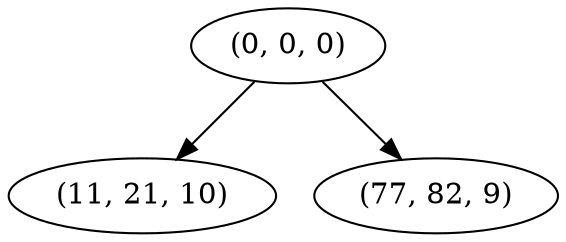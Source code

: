digraph tree {
    "(0, 0, 0)";
    "(11, 21, 10)";
    "(77, 82, 9)";
    "(0, 0, 0)" -> "(11, 21, 10)";
    "(0, 0, 0)" -> "(77, 82, 9)";
}
